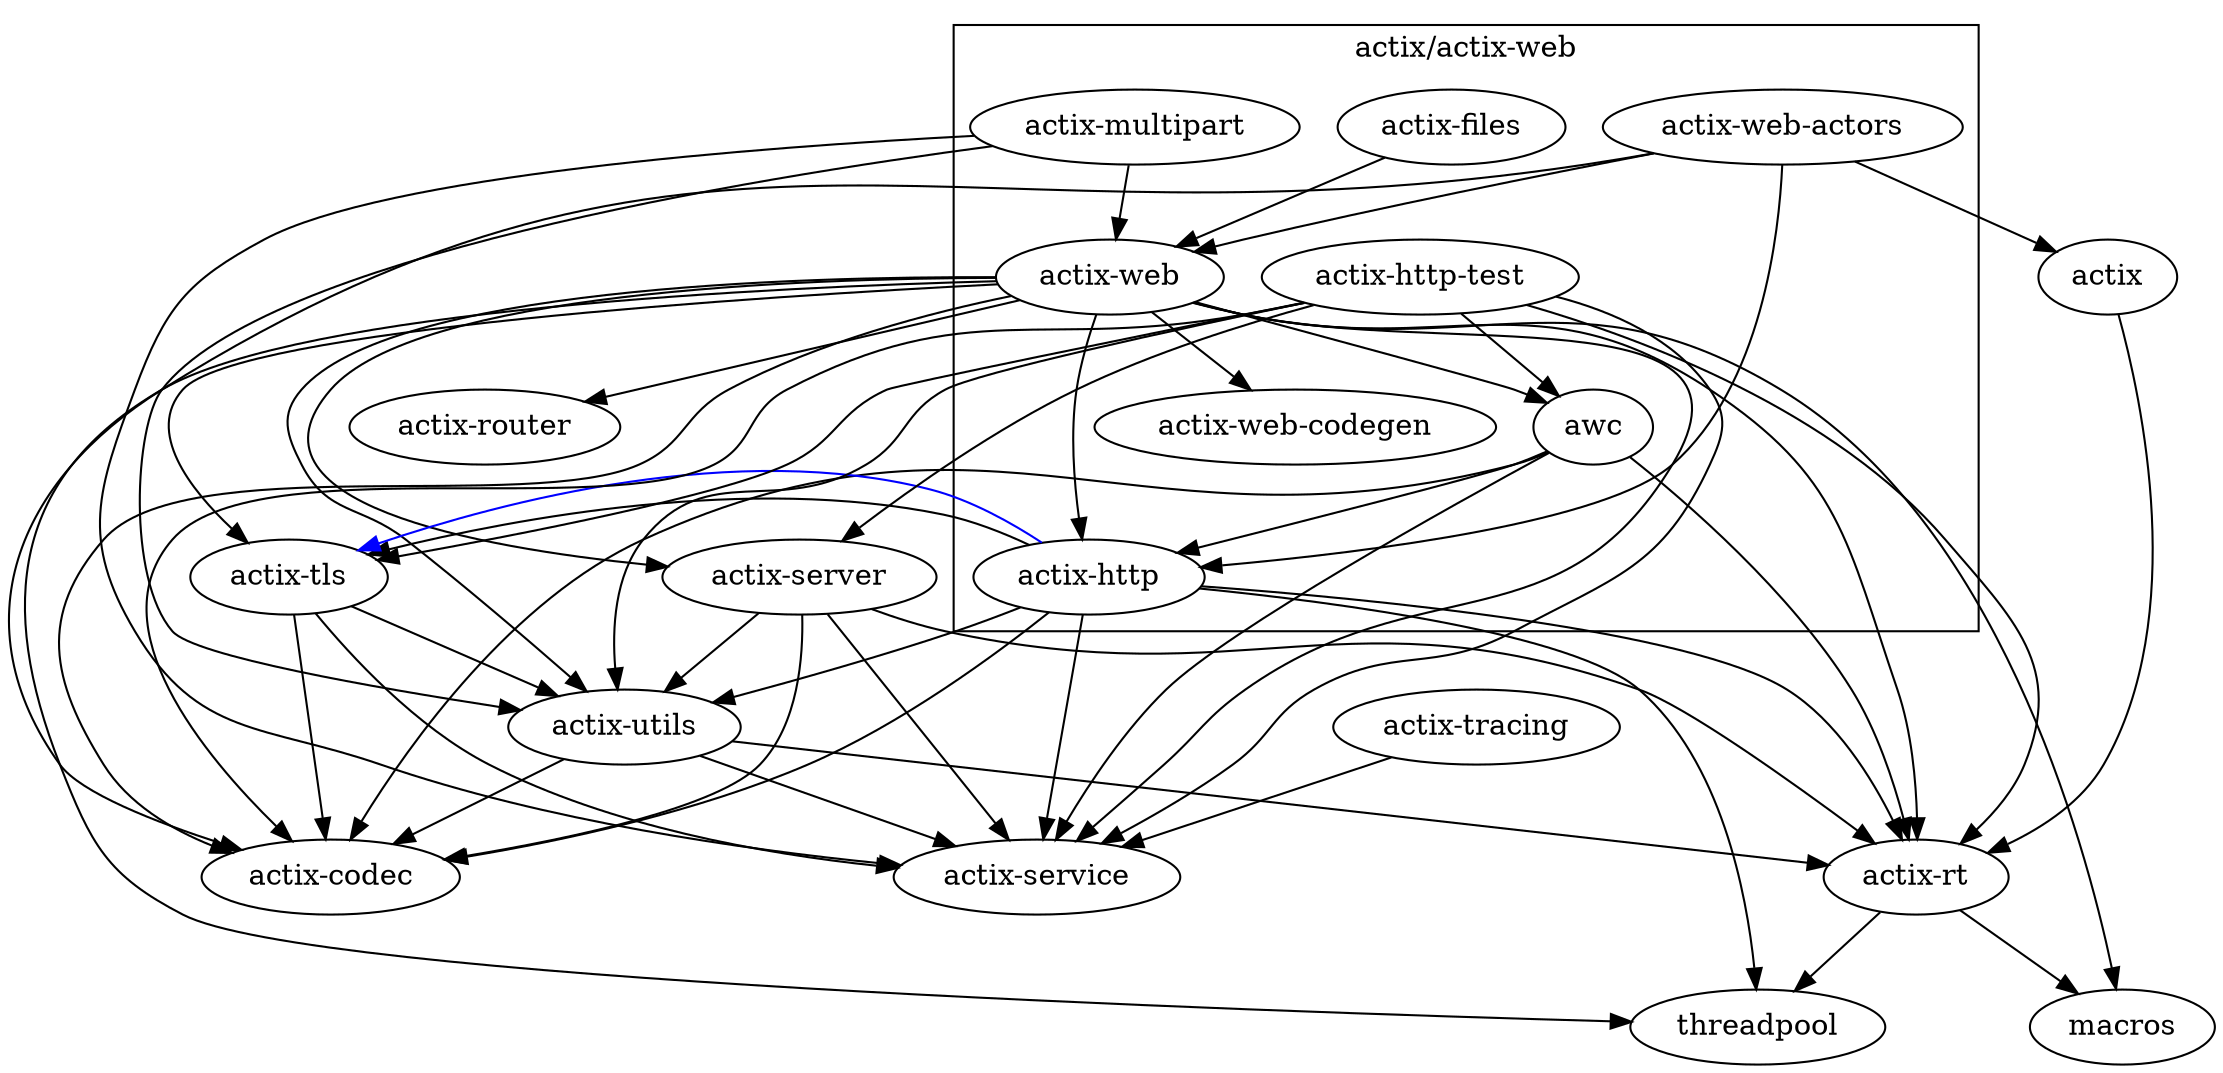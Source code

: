 digraph {
    subgraph cluster_web {
        label="actix/actix-web"

        "awc"
        "actix-web"
        "actix-files"
        "actix-http"
        "actix-multipart"
        "actix-web-actors"
        "actix-web-codegen"
        "actix-http-test"
    }

    "actix-web" -> { "actix-codec" "actix-service" "actix-utils" "actix-router" "actix-rt" "actix-server" "macros" "threadpool" "actix-tls" "actix-web-codegen" "actix-http" "awc" }
    "awc" -> { "actix-codec" "actix-service" "actix-http" "actix-rt" }
    "actix-web-actors" -> { "actix" "actix-web" "actix-http" "actix-codec" }
    "actix-multipart" -> { "actix-web" "actix-service" "actix-utils" }
    "actix-http" -> { "actix-service" "actix-codec" "actix-tls" "actix-utils" "actix-rt" "threadpool" }
    "actix-http" -> { "actix-tls" }[color=blue] // optional
    "actix-files" -> { "actix-web" }
    "actix-http-test" -> { "actix-service" "actix-codec" "actix-tls" "actix-utils" "actix-rt" "actix-server" "awc" }

    // net

    "actix-utils" -> { "actix-service" "actix-rt" "actix-codec" }
    "actix-tracing" -> { "actix-service" }
    "actix-tls" -> { "actix-service" "actix-codec" "actix-utils" }
    "actix-server" -> { "actix-service" "actix-rt" "actix-codec" "actix-utils" }
    "actix-rt" -> { "macros" "threadpool" }

    // actix

    "actix" -> { "actix-rt" }
}

